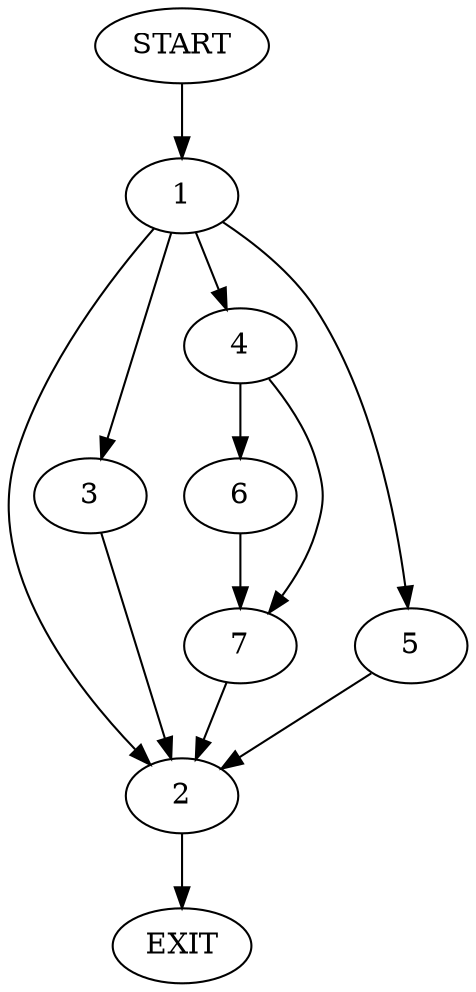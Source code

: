 digraph {
0 [label="START"];
1;
2;
3;
4;
5;
6;
7;
8 [label="EXIT"];
0 -> 1;
1 -> 2;
1 -> 3;
1 -> 4;
1 -> 5;
2 -> 8;
5 -> 2;
4 -> 6;
4 -> 7;
3 -> 2;
7 -> 2;
6 -> 7;
}